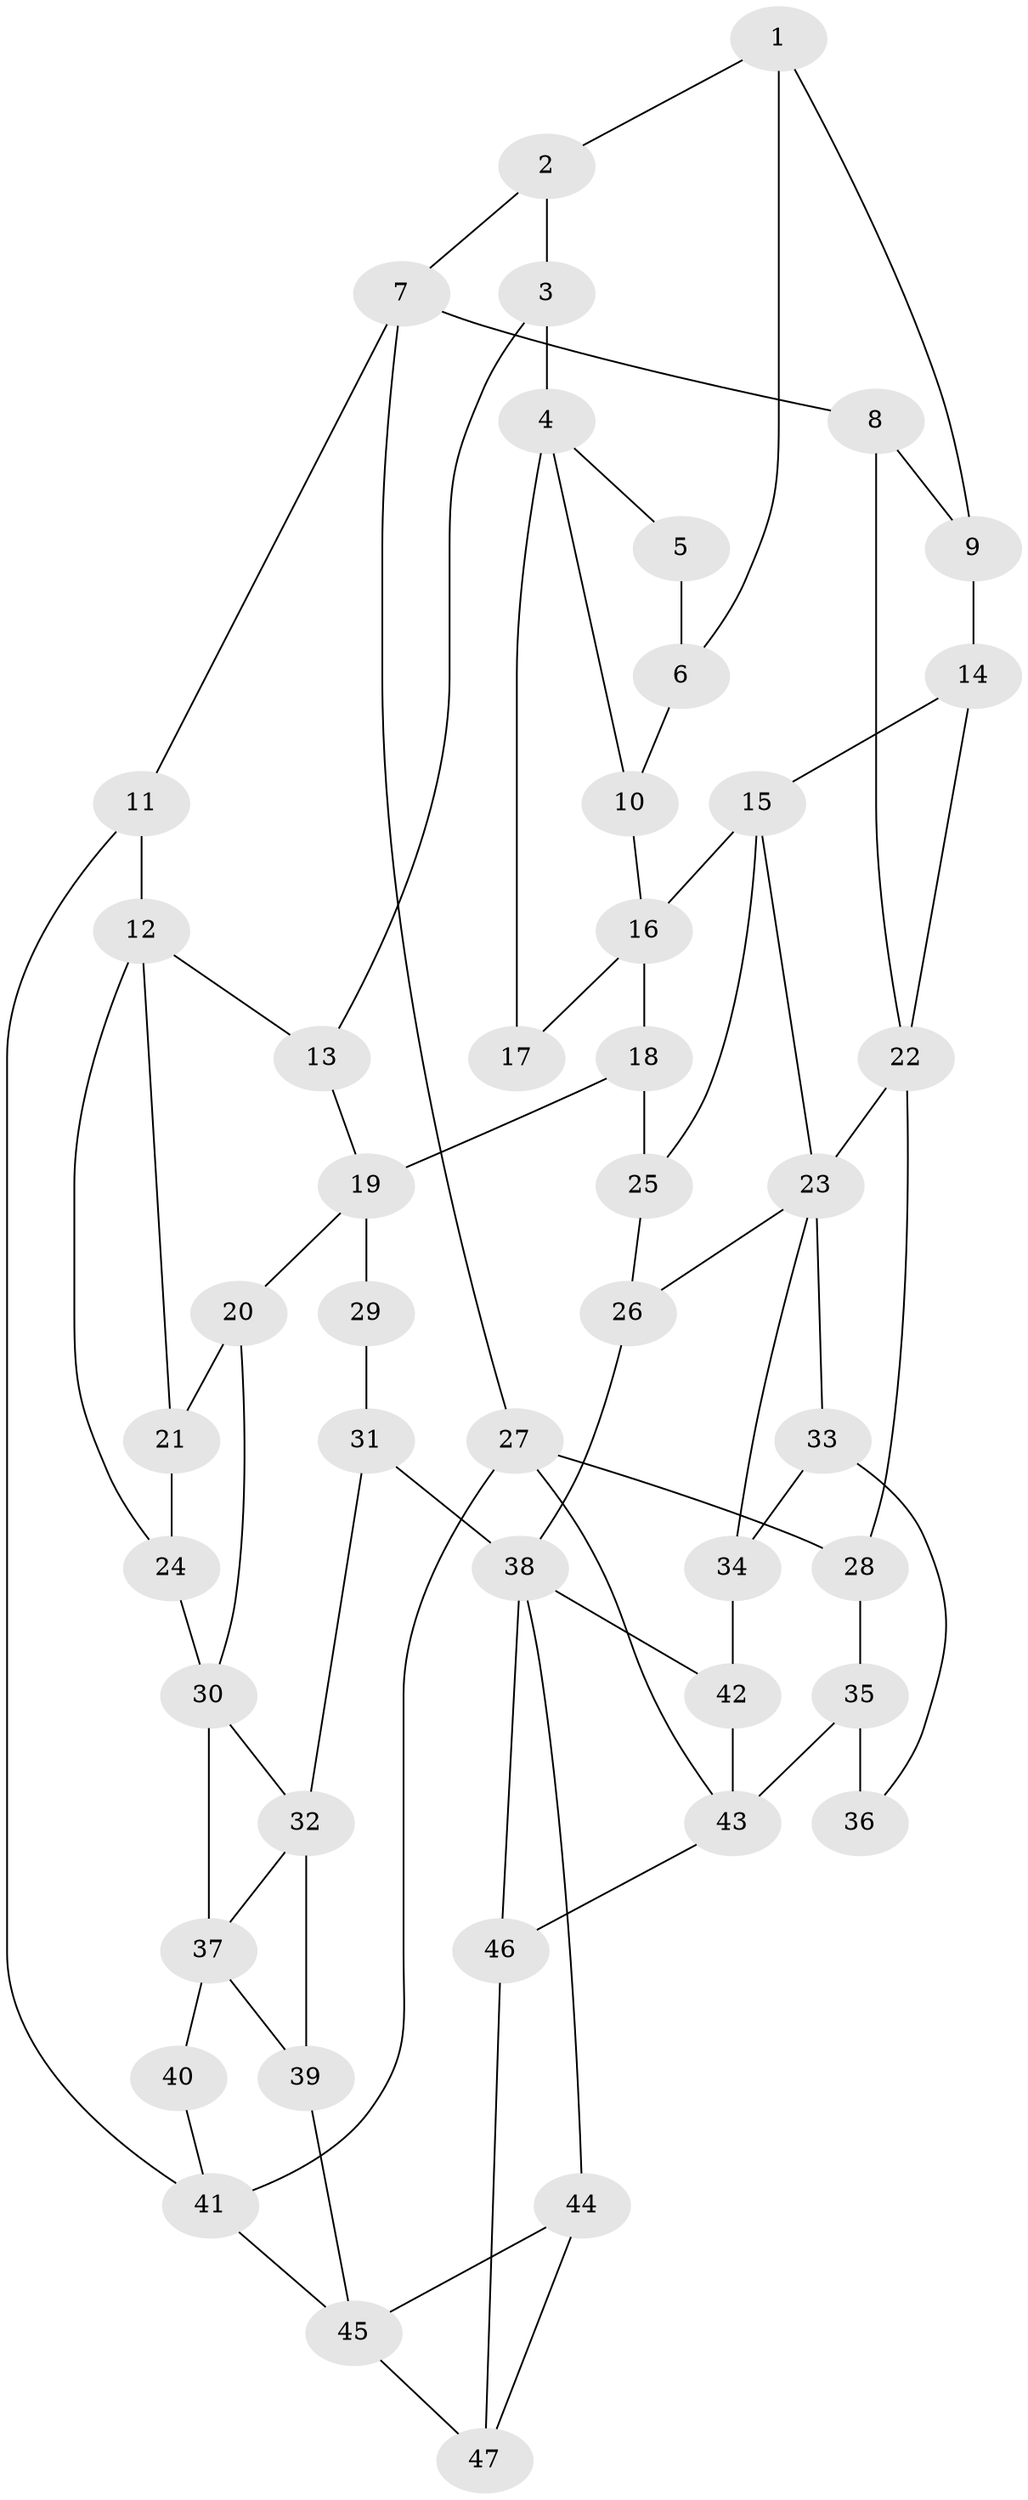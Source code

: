 // original degree distribution, {3: 0.031914893617021274, 6: 0.2127659574468085, 5: 0.5425531914893617, 4: 0.2127659574468085}
// Generated by graph-tools (version 1.1) at 2025/38/03/09/25 02:38:20]
// undirected, 47 vertices, 77 edges
graph export_dot {
graph [start="1"]
  node [color=gray90,style=filled];
  1;
  2;
  3;
  4;
  5;
  6;
  7;
  8;
  9;
  10;
  11;
  12;
  13;
  14;
  15;
  16;
  17;
  18;
  19;
  20;
  21;
  22;
  23;
  24;
  25;
  26;
  27;
  28;
  29;
  30;
  31;
  32;
  33;
  34;
  35;
  36;
  37;
  38;
  39;
  40;
  41;
  42;
  43;
  44;
  45;
  46;
  47;
  1 -- 2 [weight=1.0];
  1 -- 6 [weight=1.0];
  1 -- 9 [weight=1.0];
  2 -- 3 [weight=1.0];
  2 -- 7 [weight=1.0];
  3 -- 4 [weight=2.0];
  3 -- 13 [weight=1.0];
  4 -- 5 [weight=1.0];
  4 -- 10 [weight=1.0];
  4 -- 17 [weight=2.0];
  5 -- 6 [weight=1.0];
  6 -- 10 [weight=1.0];
  7 -- 8 [weight=1.0];
  7 -- 11 [weight=1.0];
  7 -- 27 [weight=1.0];
  8 -- 9 [weight=1.0];
  8 -- 22 [weight=1.0];
  9 -- 14 [weight=1.0];
  10 -- 16 [weight=1.0];
  11 -- 12 [weight=2.0];
  11 -- 41 [weight=1.0];
  12 -- 13 [weight=1.0];
  12 -- 21 [weight=1.0];
  12 -- 24 [weight=1.0];
  13 -- 19 [weight=1.0];
  14 -- 15 [weight=1.0];
  14 -- 22 [weight=1.0];
  15 -- 16 [weight=2.0];
  15 -- 23 [weight=1.0];
  15 -- 25 [weight=1.0];
  16 -- 17 [weight=1.0];
  16 -- 18 [weight=2.0];
  18 -- 19 [weight=2.0];
  18 -- 25 [weight=1.0];
  19 -- 20 [weight=1.0];
  19 -- 29 [weight=2.0];
  20 -- 21 [weight=1.0];
  20 -- 30 [weight=1.0];
  21 -- 24 [weight=1.0];
  22 -- 23 [weight=2.0];
  22 -- 28 [weight=1.0];
  23 -- 26 [weight=1.0];
  23 -- 33 [weight=1.0];
  23 -- 34 [weight=1.0];
  24 -- 30 [weight=1.0];
  25 -- 26 [weight=1.0];
  26 -- 38 [weight=1.0];
  27 -- 28 [weight=1.0];
  27 -- 41 [weight=1.0];
  27 -- 43 [weight=1.0];
  28 -- 35 [weight=2.0];
  29 -- 31 [weight=1.0];
  30 -- 32 [weight=1.0];
  30 -- 37 [weight=2.0];
  31 -- 32 [weight=2.0];
  31 -- 38 [weight=2.0];
  32 -- 37 [weight=1.0];
  32 -- 39 [weight=1.0];
  33 -- 34 [weight=1.0];
  33 -- 36 [weight=1.0];
  34 -- 42 [weight=1.0];
  35 -- 36 [weight=2.0];
  35 -- 43 [weight=2.0];
  37 -- 39 [weight=1.0];
  37 -- 40 [weight=2.0];
  38 -- 42 [weight=1.0];
  38 -- 44 [weight=1.0];
  38 -- 46 [weight=1.0];
  39 -- 45 [weight=1.0];
  40 -- 41 [weight=1.0];
  41 -- 45 [weight=1.0];
  42 -- 43 [weight=1.0];
  43 -- 46 [weight=1.0];
  44 -- 45 [weight=1.0];
  44 -- 47 [weight=1.0];
  45 -- 47 [weight=1.0];
  46 -- 47 [weight=1.0];
}
